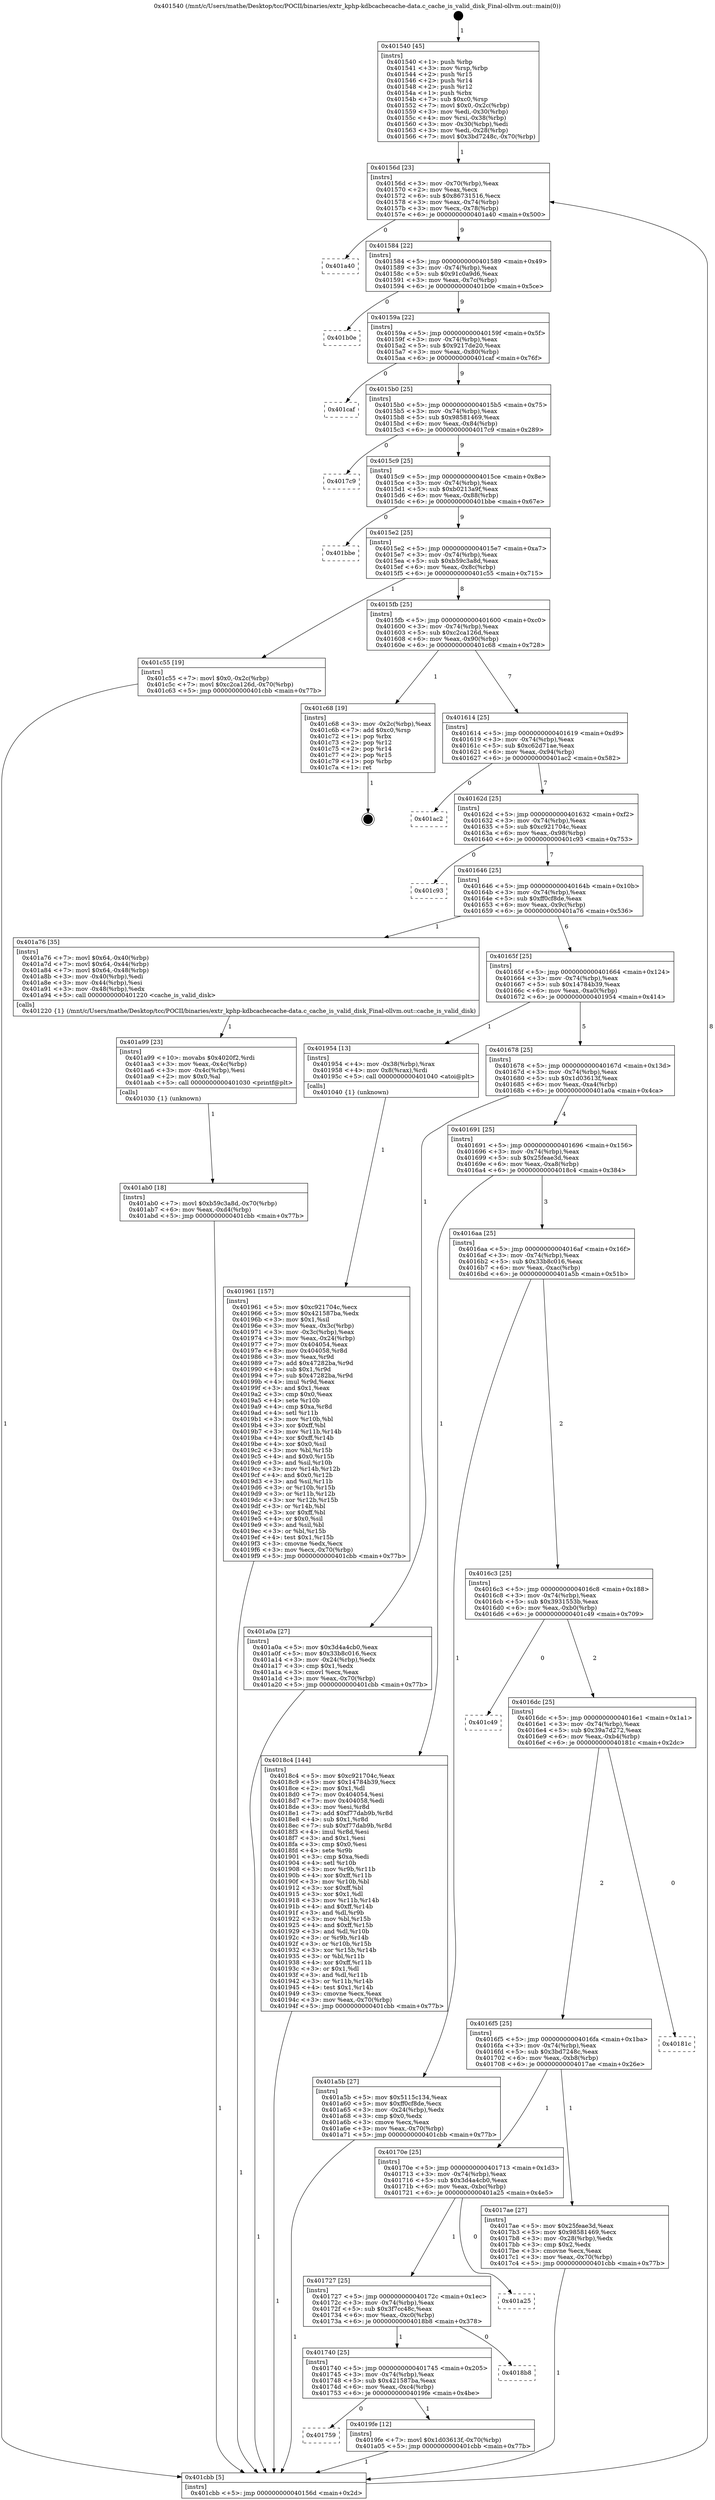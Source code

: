 digraph "0x401540" {
  label = "0x401540 (/mnt/c/Users/mathe/Desktop/tcc/POCII/binaries/extr_kphp-kdbcachecache-data.c_cache_is_valid_disk_Final-ollvm.out::main(0))"
  labelloc = "t"
  node[shape=record]

  Entry [label="",width=0.3,height=0.3,shape=circle,fillcolor=black,style=filled]
  "0x40156d" [label="{
     0x40156d [23]\l
     | [instrs]\l
     &nbsp;&nbsp;0x40156d \<+3\>: mov -0x70(%rbp),%eax\l
     &nbsp;&nbsp;0x401570 \<+2\>: mov %eax,%ecx\l
     &nbsp;&nbsp;0x401572 \<+6\>: sub $0x86731516,%ecx\l
     &nbsp;&nbsp;0x401578 \<+3\>: mov %eax,-0x74(%rbp)\l
     &nbsp;&nbsp;0x40157b \<+3\>: mov %ecx,-0x78(%rbp)\l
     &nbsp;&nbsp;0x40157e \<+6\>: je 0000000000401a40 \<main+0x500\>\l
  }"]
  "0x401a40" [label="{
     0x401a40\l
  }", style=dashed]
  "0x401584" [label="{
     0x401584 [22]\l
     | [instrs]\l
     &nbsp;&nbsp;0x401584 \<+5\>: jmp 0000000000401589 \<main+0x49\>\l
     &nbsp;&nbsp;0x401589 \<+3\>: mov -0x74(%rbp),%eax\l
     &nbsp;&nbsp;0x40158c \<+5\>: sub $0x91c0a9d6,%eax\l
     &nbsp;&nbsp;0x401591 \<+3\>: mov %eax,-0x7c(%rbp)\l
     &nbsp;&nbsp;0x401594 \<+6\>: je 0000000000401b0e \<main+0x5ce\>\l
  }"]
  Exit [label="",width=0.3,height=0.3,shape=circle,fillcolor=black,style=filled,peripheries=2]
  "0x401b0e" [label="{
     0x401b0e\l
  }", style=dashed]
  "0x40159a" [label="{
     0x40159a [22]\l
     | [instrs]\l
     &nbsp;&nbsp;0x40159a \<+5\>: jmp 000000000040159f \<main+0x5f\>\l
     &nbsp;&nbsp;0x40159f \<+3\>: mov -0x74(%rbp),%eax\l
     &nbsp;&nbsp;0x4015a2 \<+5\>: sub $0x9217de20,%eax\l
     &nbsp;&nbsp;0x4015a7 \<+3\>: mov %eax,-0x80(%rbp)\l
     &nbsp;&nbsp;0x4015aa \<+6\>: je 0000000000401caf \<main+0x76f\>\l
  }"]
  "0x401ab0" [label="{
     0x401ab0 [18]\l
     | [instrs]\l
     &nbsp;&nbsp;0x401ab0 \<+7\>: movl $0xb59c3a8d,-0x70(%rbp)\l
     &nbsp;&nbsp;0x401ab7 \<+6\>: mov %eax,-0xd4(%rbp)\l
     &nbsp;&nbsp;0x401abd \<+5\>: jmp 0000000000401cbb \<main+0x77b\>\l
  }"]
  "0x401caf" [label="{
     0x401caf\l
  }", style=dashed]
  "0x4015b0" [label="{
     0x4015b0 [25]\l
     | [instrs]\l
     &nbsp;&nbsp;0x4015b0 \<+5\>: jmp 00000000004015b5 \<main+0x75\>\l
     &nbsp;&nbsp;0x4015b5 \<+3\>: mov -0x74(%rbp),%eax\l
     &nbsp;&nbsp;0x4015b8 \<+5\>: sub $0x98581469,%eax\l
     &nbsp;&nbsp;0x4015bd \<+6\>: mov %eax,-0x84(%rbp)\l
     &nbsp;&nbsp;0x4015c3 \<+6\>: je 00000000004017c9 \<main+0x289\>\l
  }"]
  "0x401a99" [label="{
     0x401a99 [23]\l
     | [instrs]\l
     &nbsp;&nbsp;0x401a99 \<+10\>: movabs $0x4020f2,%rdi\l
     &nbsp;&nbsp;0x401aa3 \<+3\>: mov %eax,-0x4c(%rbp)\l
     &nbsp;&nbsp;0x401aa6 \<+3\>: mov -0x4c(%rbp),%esi\l
     &nbsp;&nbsp;0x401aa9 \<+2\>: mov $0x0,%al\l
     &nbsp;&nbsp;0x401aab \<+5\>: call 0000000000401030 \<printf@plt\>\l
     | [calls]\l
     &nbsp;&nbsp;0x401030 \{1\} (unknown)\l
  }"]
  "0x4017c9" [label="{
     0x4017c9\l
  }", style=dashed]
  "0x4015c9" [label="{
     0x4015c9 [25]\l
     | [instrs]\l
     &nbsp;&nbsp;0x4015c9 \<+5\>: jmp 00000000004015ce \<main+0x8e\>\l
     &nbsp;&nbsp;0x4015ce \<+3\>: mov -0x74(%rbp),%eax\l
     &nbsp;&nbsp;0x4015d1 \<+5\>: sub $0xb0213a9f,%eax\l
     &nbsp;&nbsp;0x4015d6 \<+6\>: mov %eax,-0x88(%rbp)\l
     &nbsp;&nbsp;0x4015dc \<+6\>: je 0000000000401bbe \<main+0x67e\>\l
  }"]
  "0x401759" [label="{
     0x401759\l
  }", style=dashed]
  "0x401bbe" [label="{
     0x401bbe\l
  }", style=dashed]
  "0x4015e2" [label="{
     0x4015e2 [25]\l
     | [instrs]\l
     &nbsp;&nbsp;0x4015e2 \<+5\>: jmp 00000000004015e7 \<main+0xa7\>\l
     &nbsp;&nbsp;0x4015e7 \<+3\>: mov -0x74(%rbp),%eax\l
     &nbsp;&nbsp;0x4015ea \<+5\>: sub $0xb59c3a8d,%eax\l
     &nbsp;&nbsp;0x4015ef \<+6\>: mov %eax,-0x8c(%rbp)\l
     &nbsp;&nbsp;0x4015f5 \<+6\>: je 0000000000401c55 \<main+0x715\>\l
  }"]
  "0x4019fe" [label="{
     0x4019fe [12]\l
     | [instrs]\l
     &nbsp;&nbsp;0x4019fe \<+7\>: movl $0x1d03613f,-0x70(%rbp)\l
     &nbsp;&nbsp;0x401a05 \<+5\>: jmp 0000000000401cbb \<main+0x77b\>\l
  }"]
  "0x401c55" [label="{
     0x401c55 [19]\l
     | [instrs]\l
     &nbsp;&nbsp;0x401c55 \<+7\>: movl $0x0,-0x2c(%rbp)\l
     &nbsp;&nbsp;0x401c5c \<+7\>: movl $0xc2ca126d,-0x70(%rbp)\l
     &nbsp;&nbsp;0x401c63 \<+5\>: jmp 0000000000401cbb \<main+0x77b\>\l
  }"]
  "0x4015fb" [label="{
     0x4015fb [25]\l
     | [instrs]\l
     &nbsp;&nbsp;0x4015fb \<+5\>: jmp 0000000000401600 \<main+0xc0\>\l
     &nbsp;&nbsp;0x401600 \<+3\>: mov -0x74(%rbp),%eax\l
     &nbsp;&nbsp;0x401603 \<+5\>: sub $0xc2ca126d,%eax\l
     &nbsp;&nbsp;0x401608 \<+6\>: mov %eax,-0x90(%rbp)\l
     &nbsp;&nbsp;0x40160e \<+6\>: je 0000000000401c68 \<main+0x728\>\l
  }"]
  "0x401740" [label="{
     0x401740 [25]\l
     | [instrs]\l
     &nbsp;&nbsp;0x401740 \<+5\>: jmp 0000000000401745 \<main+0x205\>\l
     &nbsp;&nbsp;0x401745 \<+3\>: mov -0x74(%rbp),%eax\l
     &nbsp;&nbsp;0x401748 \<+5\>: sub $0x421587ba,%eax\l
     &nbsp;&nbsp;0x40174d \<+6\>: mov %eax,-0xc4(%rbp)\l
     &nbsp;&nbsp;0x401753 \<+6\>: je 00000000004019fe \<main+0x4be\>\l
  }"]
  "0x401c68" [label="{
     0x401c68 [19]\l
     | [instrs]\l
     &nbsp;&nbsp;0x401c68 \<+3\>: mov -0x2c(%rbp),%eax\l
     &nbsp;&nbsp;0x401c6b \<+7\>: add $0xc0,%rsp\l
     &nbsp;&nbsp;0x401c72 \<+1\>: pop %rbx\l
     &nbsp;&nbsp;0x401c73 \<+2\>: pop %r12\l
     &nbsp;&nbsp;0x401c75 \<+2\>: pop %r14\l
     &nbsp;&nbsp;0x401c77 \<+2\>: pop %r15\l
     &nbsp;&nbsp;0x401c79 \<+1\>: pop %rbp\l
     &nbsp;&nbsp;0x401c7a \<+1\>: ret\l
  }"]
  "0x401614" [label="{
     0x401614 [25]\l
     | [instrs]\l
     &nbsp;&nbsp;0x401614 \<+5\>: jmp 0000000000401619 \<main+0xd9\>\l
     &nbsp;&nbsp;0x401619 \<+3\>: mov -0x74(%rbp),%eax\l
     &nbsp;&nbsp;0x40161c \<+5\>: sub $0xc62d71ae,%eax\l
     &nbsp;&nbsp;0x401621 \<+6\>: mov %eax,-0x94(%rbp)\l
     &nbsp;&nbsp;0x401627 \<+6\>: je 0000000000401ac2 \<main+0x582\>\l
  }"]
  "0x4018b8" [label="{
     0x4018b8\l
  }", style=dashed]
  "0x401ac2" [label="{
     0x401ac2\l
  }", style=dashed]
  "0x40162d" [label="{
     0x40162d [25]\l
     | [instrs]\l
     &nbsp;&nbsp;0x40162d \<+5\>: jmp 0000000000401632 \<main+0xf2\>\l
     &nbsp;&nbsp;0x401632 \<+3\>: mov -0x74(%rbp),%eax\l
     &nbsp;&nbsp;0x401635 \<+5\>: sub $0xc921704c,%eax\l
     &nbsp;&nbsp;0x40163a \<+6\>: mov %eax,-0x98(%rbp)\l
     &nbsp;&nbsp;0x401640 \<+6\>: je 0000000000401c93 \<main+0x753\>\l
  }"]
  "0x401727" [label="{
     0x401727 [25]\l
     | [instrs]\l
     &nbsp;&nbsp;0x401727 \<+5\>: jmp 000000000040172c \<main+0x1ec\>\l
     &nbsp;&nbsp;0x40172c \<+3\>: mov -0x74(%rbp),%eax\l
     &nbsp;&nbsp;0x40172f \<+5\>: sub $0x3f7cc48c,%eax\l
     &nbsp;&nbsp;0x401734 \<+6\>: mov %eax,-0xc0(%rbp)\l
     &nbsp;&nbsp;0x40173a \<+6\>: je 00000000004018b8 \<main+0x378\>\l
  }"]
  "0x401c93" [label="{
     0x401c93\l
  }", style=dashed]
  "0x401646" [label="{
     0x401646 [25]\l
     | [instrs]\l
     &nbsp;&nbsp;0x401646 \<+5\>: jmp 000000000040164b \<main+0x10b\>\l
     &nbsp;&nbsp;0x40164b \<+3\>: mov -0x74(%rbp),%eax\l
     &nbsp;&nbsp;0x40164e \<+5\>: sub $0xff0cf8de,%eax\l
     &nbsp;&nbsp;0x401653 \<+6\>: mov %eax,-0x9c(%rbp)\l
     &nbsp;&nbsp;0x401659 \<+6\>: je 0000000000401a76 \<main+0x536\>\l
  }"]
  "0x401a25" [label="{
     0x401a25\l
  }", style=dashed]
  "0x401a76" [label="{
     0x401a76 [35]\l
     | [instrs]\l
     &nbsp;&nbsp;0x401a76 \<+7\>: movl $0x64,-0x40(%rbp)\l
     &nbsp;&nbsp;0x401a7d \<+7\>: movl $0x64,-0x44(%rbp)\l
     &nbsp;&nbsp;0x401a84 \<+7\>: movl $0x64,-0x48(%rbp)\l
     &nbsp;&nbsp;0x401a8b \<+3\>: mov -0x40(%rbp),%edi\l
     &nbsp;&nbsp;0x401a8e \<+3\>: mov -0x44(%rbp),%esi\l
     &nbsp;&nbsp;0x401a91 \<+3\>: mov -0x48(%rbp),%edx\l
     &nbsp;&nbsp;0x401a94 \<+5\>: call 0000000000401220 \<cache_is_valid_disk\>\l
     | [calls]\l
     &nbsp;&nbsp;0x401220 \{1\} (/mnt/c/Users/mathe/Desktop/tcc/POCII/binaries/extr_kphp-kdbcachecache-data.c_cache_is_valid_disk_Final-ollvm.out::cache_is_valid_disk)\l
  }"]
  "0x40165f" [label="{
     0x40165f [25]\l
     | [instrs]\l
     &nbsp;&nbsp;0x40165f \<+5\>: jmp 0000000000401664 \<main+0x124\>\l
     &nbsp;&nbsp;0x401664 \<+3\>: mov -0x74(%rbp),%eax\l
     &nbsp;&nbsp;0x401667 \<+5\>: sub $0x14784b39,%eax\l
     &nbsp;&nbsp;0x40166c \<+6\>: mov %eax,-0xa0(%rbp)\l
     &nbsp;&nbsp;0x401672 \<+6\>: je 0000000000401954 \<main+0x414\>\l
  }"]
  "0x401961" [label="{
     0x401961 [157]\l
     | [instrs]\l
     &nbsp;&nbsp;0x401961 \<+5\>: mov $0xc921704c,%ecx\l
     &nbsp;&nbsp;0x401966 \<+5\>: mov $0x421587ba,%edx\l
     &nbsp;&nbsp;0x40196b \<+3\>: mov $0x1,%sil\l
     &nbsp;&nbsp;0x40196e \<+3\>: mov %eax,-0x3c(%rbp)\l
     &nbsp;&nbsp;0x401971 \<+3\>: mov -0x3c(%rbp),%eax\l
     &nbsp;&nbsp;0x401974 \<+3\>: mov %eax,-0x24(%rbp)\l
     &nbsp;&nbsp;0x401977 \<+7\>: mov 0x404054,%eax\l
     &nbsp;&nbsp;0x40197e \<+8\>: mov 0x404058,%r8d\l
     &nbsp;&nbsp;0x401986 \<+3\>: mov %eax,%r9d\l
     &nbsp;&nbsp;0x401989 \<+7\>: add $0x47282ba,%r9d\l
     &nbsp;&nbsp;0x401990 \<+4\>: sub $0x1,%r9d\l
     &nbsp;&nbsp;0x401994 \<+7\>: sub $0x47282ba,%r9d\l
     &nbsp;&nbsp;0x40199b \<+4\>: imul %r9d,%eax\l
     &nbsp;&nbsp;0x40199f \<+3\>: and $0x1,%eax\l
     &nbsp;&nbsp;0x4019a2 \<+3\>: cmp $0x0,%eax\l
     &nbsp;&nbsp;0x4019a5 \<+4\>: sete %r10b\l
     &nbsp;&nbsp;0x4019a9 \<+4\>: cmp $0xa,%r8d\l
     &nbsp;&nbsp;0x4019ad \<+4\>: setl %r11b\l
     &nbsp;&nbsp;0x4019b1 \<+3\>: mov %r10b,%bl\l
     &nbsp;&nbsp;0x4019b4 \<+3\>: xor $0xff,%bl\l
     &nbsp;&nbsp;0x4019b7 \<+3\>: mov %r11b,%r14b\l
     &nbsp;&nbsp;0x4019ba \<+4\>: xor $0xff,%r14b\l
     &nbsp;&nbsp;0x4019be \<+4\>: xor $0x0,%sil\l
     &nbsp;&nbsp;0x4019c2 \<+3\>: mov %bl,%r15b\l
     &nbsp;&nbsp;0x4019c5 \<+4\>: and $0x0,%r15b\l
     &nbsp;&nbsp;0x4019c9 \<+3\>: and %sil,%r10b\l
     &nbsp;&nbsp;0x4019cc \<+3\>: mov %r14b,%r12b\l
     &nbsp;&nbsp;0x4019cf \<+4\>: and $0x0,%r12b\l
     &nbsp;&nbsp;0x4019d3 \<+3\>: and %sil,%r11b\l
     &nbsp;&nbsp;0x4019d6 \<+3\>: or %r10b,%r15b\l
     &nbsp;&nbsp;0x4019d9 \<+3\>: or %r11b,%r12b\l
     &nbsp;&nbsp;0x4019dc \<+3\>: xor %r12b,%r15b\l
     &nbsp;&nbsp;0x4019df \<+3\>: or %r14b,%bl\l
     &nbsp;&nbsp;0x4019e2 \<+3\>: xor $0xff,%bl\l
     &nbsp;&nbsp;0x4019e5 \<+4\>: or $0x0,%sil\l
     &nbsp;&nbsp;0x4019e9 \<+3\>: and %sil,%bl\l
     &nbsp;&nbsp;0x4019ec \<+3\>: or %bl,%r15b\l
     &nbsp;&nbsp;0x4019ef \<+4\>: test $0x1,%r15b\l
     &nbsp;&nbsp;0x4019f3 \<+3\>: cmovne %edx,%ecx\l
     &nbsp;&nbsp;0x4019f6 \<+3\>: mov %ecx,-0x70(%rbp)\l
     &nbsp;&nbsp;0x4019f9 \<+5\>: jmp 0000000000401cbb \<main+0x77b\>\l
  }"]
  "0x401954" [label="{
     0x401954 [13]\l
     | [instrs]\l
     &nbsp;&nbsp;0x401954 \<+4\>: mov -0x38(%rbp),%rax\l
     &nbsp;&nbsp;0x401958 \<+4\>: mov 0x8(%rax),%rdi\l
     &nbsp;&nbsp;0x40195c \<+5\>: call 0000000000401040 \<atoi@plt\>\l
     | [calls]\l
     &nbsp;&nbsp;0x401040 \{1\} (unknown)\l
  }"]
  "0x401678" [label="{
     0x401678 [25]\l
     | [instrs]\l
     &nbsp;&nbsp;0x401678 \<+5\>: jmp 000000000040167d \<main+0x13d\>\l
     &nbsp;&nbsp;0x40167d \<+3\>: mov -0x74(%rbp),%eax\l
     &nbsp;&nbsp;0x401680 \<+5\>: sub $0x1d03613f,%eax\l
     &nbsp;&nbsp;0x401685 \<+6\>: mov %eax,-0xa4(%rbp)\l
     &nbsp;&nbsp;0x40168b \<+6\>: je 0000000000401a0a \<main+0x4ca\>\l
  }"]
  "0x401540" [label="{
     0x401540 [45]\l
     | [instrs]\l
     &nbsp;&nbsp;0x401540 \<+1\>: push %rbp\l
     &nbsp;&nbsp;0x401541 \<+3\>: mov %rsp,%rbp\l
     &nbsp;&nbsp;0x401544 \<+2\>: push %r15\l
     &nbsp;&nbsp;0x401546 \<+2\>: push %r14\l
     &nbsp;&nbsp;0x401548 \<+2\>: push %r12\l
     &nbsp;&nbsp;0x40154a \<+1\>: push %rbx\l
     &nbsp;&nbsp;0x40154b \<+7\>: sub $0xc0,%rsp\l
     &nbsp;&nbsp;0x401552 \<+7\>: movl $0x0,-0x2c(%rbp)\l
     &nbsp;&nbsp;0x401559 \<+3\>: mov %edi,-0x30(%rbp)\l
     &nbsp;&nbsp;0x40155c \<+4\>: mov %rsi,-0x38(%rbp)\l
     &nbsp;&nbsp;0x401560 \<+3\>: mov -0x30(%rbp),%edi\l
     &nbsp;&nbsp;0x401563 \<+3\>: mov %edi,-0x28(%rbp)\l
     &nbsp;&nbsp;0x401566 \<+7\>: movl $0x3bd7248c,-0x70(%rbp)\l
  }"]
  "0x401a0a" [label="{
     0x401a0a [27]\l
     | [instrs]\l
     &nbsp;&nbsp;0x401a0a \<+5\>: mov $0x3d4a4cb0,%eax\l
     &nbsp;&nbsp;0x401a0f \<+5\>: mov $0x33b8c016,%ecx\l
     &nbsp;&nbsp;0x401a14 \<+3\>: mov -0x24(%rbp),%edx\l
     &nbsp;&nbsp;0x401a17 \<+3\>: cmp $0x1,%edx\l
     &nbsp;&nbsp;0x401a1a \<+3\>: cmovl %ecx,%eax\l
     &nbsp;&nbsp;0x401a1d \<+3\>: mov %eax,-0x70(%rbp)\l
     &nbsp;&nbsp;0x401a20 \<+5\>: jmp 0000000000401cbb \<main+0x77b\>\l
  }"]
  "0x401691" [label="{
     0x401691 [25]\l
     | [instrs]\l
     &nbsp;&nbsp;0x401691 \<+5\>: jmp 0000000000401696 \<main+0x156\>\l
     &nbsp;&nbsp;0x401696 \<+3\>: mov -0x74(%rbp),%eax\l
     &nbsp;&nbsp;0x401699 \<+5\>: sub $0x25feae3d,%eax\l
     &nbsp;&nbsp;0x40169e \<+6\>: mov %eax,-0xa8(%rbp)\l
     &nbsp;&nbsp;0x4016a4 \<+6\>: je 00000000004018c4 \<main+0x384\>\l
  }"]
  "0x401cbb" [label="{
     0x401cbb [5]\l
     | [instrs]\l
     &nbsp;&nbsp;0x401cbb \<+5\>: jmp 000000000040156d \<main+0x2d\>\l
  }"]
  "0x4018c4" [label="{
     0x4018c4 [144]\l
     | [instrs]\l
     &nbsp;&nbsp;0x4018c4 \<+5\>: mov $0xc921704c,%eax\l
     &nbsp;&nbsp;0x4018c9 \<+5\>: mov $0x14784b39,%ecx\l
     &nbsp;&nbsp;0x4018ce \<+2\>: mov $0x1,%dl\l
     &nbsp;&nbsp;0x4018d0 \<+7\>: mov 0x404054,%esi\l
     &nbsp;&nbsp;0x4018d7 \<+7\>: mov 0x404058,%edi\l
     &nbsp;&nbsp;0x4018de \<+3\>: mov %esi,%r8d\l
     &nbsp;&nbsp;0x4018e1 \<+7\>: add $0xf77dab9b,%r8d\l
     &nbsp;&nbsp;0x4018e8 \<+4\>: sub $0x1,%r8d\l
     &nbsp;&nbsp;0x4018ec \<+7\>: sub $0xf77dab9b,%r8d\l
     &nbsp;&nbsp;0x4018f3 \<+4\>: imul %r8d,%esi\l
     &nbsp;&nbsp;0x4018f7 \<+3\>: and $0x1,%esi\l
     &nbsp;&nbsp;0x4018fa \<+3\>: cmp $0x0,%esi\l
     &nbsp;&nbsp;0x4018fd \<+4\>: sete %r9b\l
     &nbsp;&nbsp;0x401901 \<+3\>: cmp $0xa,%edi\l
     &nbsp;&nbsp;0x401904 \<+4\>: setl %r10b\l
     &nbsp;&nbsp;0x401908 \<+3\>: mov %r9b,%r11b\l
     &nbsp;&nbsp;0x40190b \<+4\>: xor $0xff,%r11b\l
     &nbsp;&nbsp;0x40190f \<+3\>: mov %r10b,%bl\l
     &nbsp;&nbsp;0x401912 \<+3\>: xor $0xff,%bl\l
     &nbsp;&nbsp;0x401915 \<+3\>: xor $0x1,%dl\l
     &nbsp;&nbsp;0x401918 \<+3\>: mov %r11b,%r14b\l
     &nbsp;&nbsp;0x40191b \<+4\>: and $0xff,%r14b\l
     &nbsp;&nbsp;0x40191f \<+3\>: and %dl,%r9b\l
     &nbsp;&nbsp;0x401922 \<+3\>: mov %bl,%r15b\l
     &nbsp;&nbsp;0x401925 \<+4\>: and $0xff,%r15b\l
     &nbsp;&nbsp;0x401929 \<+3\>: and %dl,%r10b\l
     &nbsp;&nbsp;0x40192c \<+3\>: or %r9b,%r14b\l
     &nbsp;&nbsp;0x40192f \<+3\>: or %r10b,%r15b\l
     &nbsp;&nbsp;0x401932 \<+3\>: xor %r15b,%r14b\l
     &nbsp;&nbsp;0x401935 \<+3\>: or %bl,%r11b\l
     &nbsp;&nbsp;0x401938 \<+4\>: xor $0xff,%r11b\l
     &nbsp;&nbsp;0x40193c \<+3\>: or $0x1,%dl\l
     &nbsp;&nbsp;0x40193f \<+3\>: and %dl,%r11b\l
     &nbsp;&nbsp;0x401942 \<+3\>: or %r11b,%r14b\l
     &nbsp;&nbsp;0x401945 \<+4\>: test $0x1,%r14b\l
     &nbsp;&nbsp;0x401949 \<+3\>: cmovne %ecx,%eax\l
     &nbsp;&nbsp;0x40194c \<+3\>: mov %eax,-0x70(%rbp)\l
     &nbsp;&nbsp;0x40194f \<+5\>: jmp 0000000000401cbb \<main+0x77b\>\l
  }"]
  "0x4016aa" [label="{
     0x4016aa [25]\l
     | [instrs]\l
     &nbsp;&nbsp;0x4016aa \<+5\>: jmp 00000000004016af \<main+0x16f\>\l
     &nbsp;&nbsp;0x4016af \<+3\>: mov -0x74(%rbp),%eax\l
     &nbsp;&nbsp;0x4016b2 \<+5\>: sub $0x33b8c016,%eax\l
     &nbsp;&nbsp;0x4016b7 \<+6\>: mov %eax,-0xac(%rbp)\l
     &nbsp;&nbsp;0x4016bd \<+6\>: je 0000000000401a5b \<main+0x51b\>\l
  }"]
  "0x40170e" [label="{
     0x40170e [25]\l
     | [instrs]\l
     &nbsp;&nbsp;0x40170e \<+5\>: jmp 0000000000401713 \<main+0x1d3\>\l
     &nbsp;&nbsp;0x401713 \<+3\>: mov -0x74(%rbp),%eax\l
     &nbsp;&nbsp;0x401716 \<+5\>: sub $0x3d4a4cb0,%eax\l
     &nbsp;&nbsp;0x40171b \<+6\>: mov %eax,-0xbc(%rbp)\l
     &nbsp;&nbsp;0x401721 \<+6\>: je 0000000000401a25 \<main+0x4e5\>\l
  }"]
  "0x401a5b" [label="{
     0x401a5b [27]\l
     | [instrs]\l
     &nbsp;&nbsp;0x401a5b \<+5\>: mov $0x5115c134,%eax\l
     &nbsp;&nbsp;0x401a60 \<+5\>: mov $0xff0cf8de,%ecx\l
     &nbsp;&nbsp;0x401a65 \<+3\>: mov -0x24(%rbp),%edx\l
     &nbsp;&nbsp;0x401a68 \<+3\>: cmp $0x0,%edx\l
     &nbsp;&nbsp;0x401a6b \<+3\>: cmove %ecx,%eax\l
     &nbsp;&nbsp;0x401a6e \<+3\>: mov %eax,-0x70(%rbp)\l
     &nbsp;&nbsp;0x401a71 \<+5\>: jmp 0000000000401cbb \<main+0x77b\>\l
  }"]
  "0x4016c3" [label="{
     0x4016c3 [25]\l
     | [instrs]\l
     &nbsp;&nbsp;0x4016c3 \<+5\>: jmp 00000000004016c8 \<main+0x188\>\l
     &nbsp;&nbsp;0x4016c8 \<+3\>: mov -0x74(%rbp),%eax\l
     &nbsp;&nbsp;0x4016cb \<+5\>: sub $0x3931553b,%eax\l
     &nbsp;&nbsp;0x4016d0 \<+6\>: mov %eax,-0xb0(%rbp)\l
     &nbsp;&nbsp;0x4016d6 \<+6\>: je 0000000000401c49 \<main+0x709\>\l
  }"]
  "0x4017ae" [label="{
     0x4017ae [27]\l
     | [instrs]\l
     &nbsp;&nbsp;0x4017ae \<+5\>: mov $0x25feae3d,%eax\l
     &nbsp;&nbsp;0x4017b3 \<+5\>: mov $0x98581469,%ecx\l
     &nbsp;&nbsp;0x4017b8 \<+3\>: mov -0x28(%rbp),%edx\l
     &nbsp;&nbsp;0x4017bb \<+3\>: cmp $0x2,%edx\l
     &nbsp;&nbsp;0x4017be \<+3\>: cmovne %ecx,%eax\l
     &nbsp;&nbsp;0x4017c1 \<+3\>: mov %eax,-0x70(%rbp)\l
     &nbsp;&nbsp;0x4017c4 \<+5\>: jmp 0000000000401cbb \<main+0x77b\>\l
  }"]
  "0x401c49" [label="{
     0x401c49\l
  }", style=dashed]
  "0x4016dc" [label="{
     0x4016dc [25]\l
     | [instrs]\l
     &nbsp;&nbsp;0x4016dc \<+5\>: jmp 00000000004016e1 \<main+0x1a1\>\l
     &nbsp;&nbsp;0x4016e1 \<+3\>: mov -0x74(%rbp),%eax\l
     &nbsp;&nbsp;0x4016e4 \<+5\>: sub $0x39a7d272,%eax\l
     &nbsp;&nbsp;0x4016e9 \<+6\>: mov %eax,-0xb4(%rbp)\l
     &nbsp;&nbsp;0x4016ef \<+6\>: je 000000000040181c \<main+0x2dc\>\l
  }"]
  "0x4016f5" [label="{
     0x4016f5 [25]\l
     | [instrs]\l
     &nbsp;&nbsp;0x4016f5 \<+5\>: jmp 00000000004016fa \<main+0x1ba\>\l
     &nbsp;&nbsp;0x4016fa \<+3\>: mov -0x74(%rbp),%eax\l
     &nbsp;&nbsp;0x4016fd \<+5\>: sub $0x3bd7248c,%eax\l
     &nbsp;&nbsp;0x401702 \<+6\>: mov %eax,-0xb8(%rbp)\l
     &nbsp;&nbsp;0x401708 \<+6\>: je 00000000004017ae \<main+0x26e\>\l
  }"]
  "0x40181c" [label="{
     0x40181c\l
  }", style=dashed]
  Entry -> "0x401540" [label=" 1"]
  "0x40156d" -> "0x401a40" [label=" 0"]
  "0x40156d" -> "0x401584" [label=" 9"]
  "0x401c68" -> Exit [label=" 1"]
  "0x401584" -> "0x401b0e" [label=" 0"]
  "0x401584" -> "0x40159a" [label=" 9"]
  "0x401c55" -> "0x401cbb" [label=" 1"]
  "0x40159a" -> "0x401caf" [label=" 0"]
  "0x40159a" -> "0x4015b0" [label=" 9"]
  "0x401ab0" -> "0x401cbb" [label=" 1"]
  "0x4015b0" -> "0x4017c9" [label=" 0"]
  "0x4015b0" -> "0x4015c9" [label=" 9"]
  "0x401a99" -> "0x401ab0" [label=" 1"]
  "0x4015c9" -> "0x401bbe" [label=" 0"]
  "0x4015c9" -> "0x4015e2" [label=" 9"]
  "0x401a76" -> "0x401a99" [label=" 1"]
  "0x4015e2" -> "0x401c55" [label=" 1"]
  "0x4015e2" -> "0x4015fb" [label=" 8"]
  "0x401a5b" -> "0x401cbb" [label=" 1"]
  "0x4015fb" -> "0x401c68" [label=" 1"]
  "0x4015fb" -> "0x401614" [label=" 7"]
  "0x4019fe" -> "0x401cbb" [label=" 1"]
  "0x401614" -> "0x401ac2" [label=" 0"]
  "0x401614" -> "0x40162d" [label=" 7"]
  "0x401740" -> "0x401759" [label=" 0"]
  "0x40162d" -> "0x401c93" [label=" 0"]
  "0x40162d" -> "0x401646" [label=" 7"]
  "0x401a0a" -> "0x401cbb" [label=" 1"]
  "0x401646" -> "0x401a76" [label=" 1"]
  "0x401646" -> "0x40165f" [label=" 6"]
  "0x401727" -> "0x401740" [label=" 1"]
  "0x40165f" -> "0x401954" [label=" 1"]
  "0x40165f" -> "0x401678" [label=" 5"]
  "0x401740" -> "0x4019fe" [label=" 1"]
  "0x401678" -> "0x401a0a" [label=" 1"]
  "0x401678" -> "0x401691" [label=" 4"]
  "0x40170e" -> "0x401727" [label=" 1"]
  "0x401691" -> "0x4018c4" [label=" 1"]
  "0x401691" -> "0x4016aa" [label=" 3"]
  "0x40170e" -> "0x401a25" [label=" 0"]
  "0x4016aa" -> "0x401a5b" [label=" 1"]
  "0x4016aa" -> "0x4016c3" [label=" 2"]
  "0x401727" -> "0x4018b8" [label=" 0"]
  "0x4016c3" -> "0x401c49" [label=" 0"]
  "0x4016c3" -> "0x4016dc" [label=" 2"]
  "0x401961" -> "0x401cbb" [label=" 1"]
  "0x4016dc" -> "0x40181c" [label=" 0"]
  "0x4016dc" -> "0x4016f5" [label=" 2"]
  "0x401954" -> "0x401961" [label=" 1"]
  "0x4016f5" -> "0x4017ae" [label=" 1"]
  "0x4016f5" -> "0x40170e" [label=" 1"]
  "0x4017ae" -> "0x401cbb" [label=" 1"]
  "0x401540" -> "0x40156d" [label=" 1"]
  "0x401cbb" -> "0x40156d" [label=" 8"]
  "0x4018c4" -> "0x401cbb" [label=" 1"]
}
